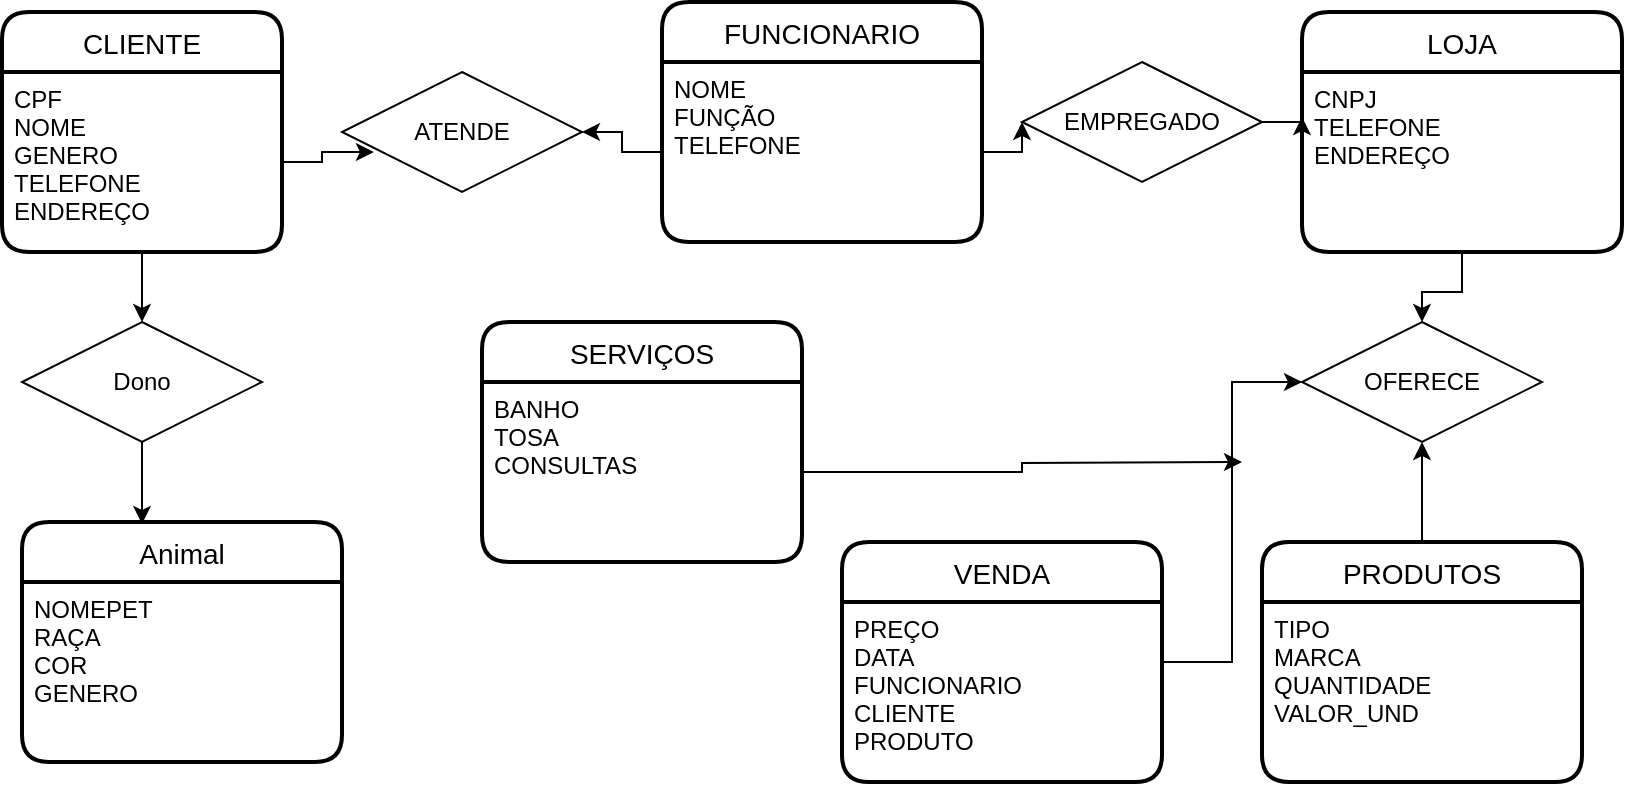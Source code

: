 <mxfile version="13.8.7" type="github">
  <diagram id="R2lEEEUBdFMjLlhIrx00" name="Page-1">
    <mxGraphModel dx="1102" dy="614" grid="1" gridSize="10" guides="1" tooltips="1" connect="1" arrows="1" fold="1" page="1" pageScale="1" pageWidth="850" pageHeight="1100" math="0" shadow="0" extFonts="Permanent Marker^https://fonts.googleapis.com/css?family=Permanent+Marker">
      <root>
        <mxCell id="0" />
        <mxCell id="1" parent="0" />
        <mxCell id="XfD-aRzxnEFDmBdh2fPj-4" value="CLIENTE" style="swimlane;childLayout=stackLayout;horizontal=1;startSize=30;horizontalStack=0;rounded=1;fontSize=14;fontStyle=0;strokeWidth=2;resizeParent=0;resizeLast=1;shadow=0;dashed=0;align=center;" vertex="1" parent="1">
          <mxGeometry x="10" y="145" width="140" height="120" as="geometry" />
        </mxCell>
        <mxCell id="XfD-aRzxnEFDmBdh2fPj-5" value="CPF&#xa;NOME&#xa;GENERO&#xa;TELEFONE&#xa;ENDEREÇO" style="align=left;strokeColor=none;fillColor=none;spacingLeft=4;fontSize=12;verticalAlign=top;resizable=0;rotatable=0;part=1;" vertex="1" parent="XfD-aRzxnEFDmBdh2fPj-4">
          <mxGeometry y="30" width="140" height="90" as="geometry" />
        </mxCell>
        <mxCell id="XfD-aRzxnEFDmBdh2fPj-47" value="" style="edgeStyle=orthogonalEdgeStyle;rounded=0;orthogonalLoop=1;jettySize=auto;html=1;entryX=0.375;entryY=0.008;entryDx=0;entryDy=0;entryPerimeter=0;" edge="1" parent="1" source="XfD-aRzxnEFDmBdh2fPj-6" target="XfD-aRzxnEFDmBdh2fPj-7">
          <mxGeometry relative="1" as="geometry" />
        </mxCell>
        <mxCell id="XfD-aRzxnEFDmBdh2fPj-6" value="Dono" style="shape=rhombus;perimeter=rhombusPerimeter;whiteSpace=wrap;html=1;align=center;" vertex="1" parent="1">
          <mxGeometry x="20" y="300" width="120" height="60" as="geometry" />
        </mxCell>
        <mxCell id="XfD-aRzxnEFDmBdh2fPj-7" value="Animal" style="swimlane;childLayout=stackLayout;horizontal=1;startSize=30;horizontalStack=0;rounded=1;fontSize=14;fontStyle=0;strokeWidth=2;resizeParent=0;resizeLast=1;shadow=0;dashed=0;align=center;" vertex="1" parent="1">
          <mxGeometry x="20" y="400" width="160" height="120" as="geometry" />
        </mxCell>
        <mxCell id="XfD-aRzxnEFDmBdh2fPj-8" value="NOMEPET&#xa;RAÇA&#xa;COR&#xa;GENERO" style="align=left;strokeColor=none;fillColor=none;spacingLeft=4;fontSize=12;verticalAlign=top;resizable=0;rotatable=0;part=1;" vertex="1" parent="XfD-aRzxnEFDmBdh2fPj-7">
          <mxGeometry y="30" width="160" height="90" as="geometry" />
        </mxCell>
        <mxCell id="XfD-aRzxnEFDmBdh2fPj-46" value="" style="whiteSpace=wrap;html=1;" vertex="1" parent="XfD-aRzxnEFDmBdh2fPj-7">
          <mxGeometry y="120" width="160" as="geometry" />
        </mxCell>
        <mxCell id="XfD-aRzxnEFDmBdh2fPj-17" value="ATENDE" style="shape=rhombus;perimeter=rhombusPerimeter;whiteSpace=wrap;html=1;align=center;" vertex="1" parent="1">
          <mxGeometry x="180" y="175" width="120" height="60" as="geometry" />
        </mxCell>
        <mxCell id="XfD-aRzxnEFDmBdh2fPj-44" value="" style="edgeStyle=orthogonalEdgeStyle;rounded=0;orthogonalLoop=1;jettySize=auto;html=1;entryX=0;entryY=0.25;entryDx=0;entryDy=0;" edge="1" parent="1" source="XfD-aRzxnEFDmBdh2fPj-24" target="XfD-aRzxnEFDmBdh2fPj-29">
          <mxGeometry relative="1" as="geometry" />
        </mxCell>
        <mxCell id="XfD-aRzxnEFDmBdh2fPj-24" value="EMPREGADO" style="shape=rhombus;perimeter=rhombusPerimeter;whiteSpace=wrap;html=1;align=center;" vertex="1" parent="1">
          <mxGeometry x="520" y="170" width="120" height="60" as="geometry" />
        </mxCell>
        <mxCell id="XfD-aRzxnEFDmBdh2fPj-25" value="FUNCIONARIO" style="swimlane;childLayout=stackLayout;horizontal=1;startSize=30;horizontalStack=0;rounded=1;fontSize=14;fontStyle=0;strokeWidth=2;resizeParent=0;resizeLast=1;shadow=0;dashed=0;align=center;" vertex="1" parent="1">
          <mxGeometry x="340" y="140" width="160" height="120" as="geometry" />
        </mxCell>
        <mxCell id="XfD-aRzxnEFDmBdh2fPj-26" value="NOME&#xa;FUNÇÃO&#xa;TELEFONE" style="align=left;strokeColor=none;fillColor=none;spacingLeft=4;fontSize=12;verticalAlign=top;resizable=0;rotatable=0;part=1;" vertex="1" parent="XfD-aRzxnEFDmBdh2fPj-25">
          <mxGeometry y="30" width="160" height="90" as="geometry" />
        </mxCell>
        <mxCell id="XfD-aRzxnEFDmBdh2fPj-27" value="OFERECE" style="shape=rhombus;perimeter=rhombusPerimeter;whiteSpace=wrap;html=1;align=center;" vertex="1" parent="1">
          <mxGeometry x="660" y="300" width="120" height="60" as="geometry" />
        </mxCell>
        <mxCell id="XfD-aRzxnEFDmBdh2fPj-28" value="LOJA" style="swimlane;childLayout=stackLayout;horizontal=1;startSize=30;horizontalStack=0;rounded=1;fontSize=14;fontStyle=0;strokeWidth=2;resizeParent=0;resizeLast=1;shadow=0;dashed=0;align=center;" vertex="1" parent="1">
          <mxGeometry x="660" y="145" width="160" height="120" as="geometry" />
        </mxCell>
        <mxCell id="XfD-aRzxnEFDmBdh2fPj-29" value="CNPJ&#xa;TELEFONE&#xa;ENDEREÇO" style="align=left;strokeColor=none;fillColor=none;spacingLeft=4;fontSize=12;verticalAlign=top;resizable=0;rotatable=0;part=1;" vertex="1" parent="XfD-aRzxnEFDmBdh2fPj-28">
          <mxGeometry y="30" width="160" height="90" as="geometry" />
        </mxCell>
        <mxCell id="XfD-aRzxnEFDmBdh2fPj-43" value="" style="whiteSpace=wrap;html=1;" vertex="1" parent="XfD-aRzxnEFDmBdh2fPj-28">
          <mxGeometry y="120" width="160" as="geometry" />
        </mxCell>
        <mxCell id="XfD-aRzxnEFDmBdh2fPj-50" value="" style="edgeStyle=orthogonalEdgeStyle;rounded=0;orthogonalLoop=1;jettySize=auto;html=1;" edge="1" parent="1" source="XfD-aRzxnEFDmBdh2fPj-30" target="XfD-aRzxnEFDmBdh2fPj-27">
          <mxGeometry relative="1" as="geometry" />
        </mxCell>
        <mxCell id="XfD-aRzxnEFDmBdh2fPj-30" value="PRODUTOS" style="swimlane;childLayout=stackLayout;horizontal=1;startSize=30;horizontalStack=0;rounded=1;fontSize=14;fontStyle=0;strokeWidth=2;resizeParent=0;resizeLast=1;shadow=0;dashed=0;align=center;" vertex="1" parent="1">
          <mxGeometry x="640" y="410" width="160" height="120" as="geometry" />
        </mxCell>
        <mxCell id="XfD-aRzxnEFDmBdh2fPj-31" value="TIPO&#xa;MARCA&#xa;QUANTIDADE&#xa;VALOR_UND&#xa;" style="align=left;strokeColor=none;fillColor=none;spacingLeft=4;fontSize=12;verticalAlign=top;resizable=0;rotatable=0;part=1;" vertex="1" parent="XfD-aRzxnEFDmBdh2fPj-30">
          <mxGeometry y="30" width="160" height="90" as="geometry" />
        </mxCell>
        <mxCell id="XfD-aRzxnEFDmBdh2fPj-33" value="SERVIÇOS" style="swimlane;childLayout=stackLayout;horizontal=1;startSize=30;horizontalStack=0;rounded=1;fontSize=14;fontStyle=0;strokeWidth=2;resizeParent=0;resizeLast=1;shadow=0;dashed=0;align=center;" vertex="1" parent="1">
          <mxGeometry x="250" y="300" width="160" height="120" as="geometry" />
        </mxCell>
        <mxCell id="XfD-aRzxnEFDmBdh2fPj-34" value="BANHO&#xa;TOSA&#xa;CONSULTAS" style="align=left;strokeColor=none;fillColor=none;spacingLeft=4;fontSize=12;verticalAlign=top;resizable=0;rotatable=0;part=1;" vertex="1" parent="XfD-aRzxnEFDmBdh2fPj-33">
          <mxGeometry y="30" width="160" height="90" as="geometry" />
        </mxCell>
        <mxCell id="XfD-aRzxnEFDmBdh2fPj-36" value="" style="edgeStyle=orthogonalEdgeStyle;rounded=0;orthogonalLoop=1;jettySize=auto;html=1;" edge="1" parent="1" source="XfD-aRzxnEFDmBdh2fPj-29" target="XfD-aRzxnEFDmBdh2fPj-27">
          <mxGeometry relative="1" as="geometry" />
        </mxCell>
        <mxCell id="XfD-aRzxnEFDmBdh2fPj-40" style="edgeStyle=orthogonalEdgeStyle;rounded=0;orthogonalLoop=1;jettySize=auto;html=1;exitX=1;exitY=0.5;exitDx=0;exitDy=0;entryX=0.133;entryY=0.667;entryDx=0;entryDy=0;entryPerimeter=0;" edge="1" parent="1" source="XfD-aRzxnEFDmBdh2fPj-5" target="XfD-aRzxnEFDmBdh2fPj-17">
          <mxGeometry relative="1" as="geometry" />
        </mxCell>
        <mxCell id="XfD-aRzxnEFDmBdh2fPj-41" value="" style="edgeStyle=orthogonalEdgeStyle;rounded=0;orthogonalLoop=1;jettySize=auto;html=1;" edge="1" parent="1" source="XfD-aRzxnEFDmBdh2fPj-26" target="XfD-aRzxnEFDmBdh2fPj-17">
          <mxGeometry relative="1" as="geometry" />
        </mxCell>
        <mxCell id="XfD-aRzxnEFDmBdh2fPj-42" value="" style="edgeStyle=orthogonalEdgeStyle;rounded=0;orthogonalLoop=1;jettySize=auto;html=1;" edge="1" parent="1" source="XfD-aRzxnEFDmBdh2fPj-26" target="XfD-aRzxnEFDmBdh2fPj-24">
          <mxGeometry relative="1" as="geometry" />
        </mxCell>
        <mxCell id="XfD-aRzxnEFDmBdh2fPj-45" value="" style="edgeStyle=orthogonalEdgeStyle;rounded=0;orthogonalLoop=1;jettySize=auto;html=1;" edge="1" parent="1" source="XfD-aRzxnEFDmBdh2fPj-5" target="XfD-aRzxnEFDmBdh2fPj-6">
          <mxGeometry relative="1" as="geometry" />
        </mxCell>
        <mxCell id="XfD-aRzxnEFDmBdh2fPj-56" value="" style="edgeStyle=orthogonalEdgeStyle;rounded=0;orthogonalLoop=1;jettySize=auto;html=1;entryX=0;entryY=0.5;entryDx=0;entryDy=0;" edge="1" parent="1" source="XfD-aRzxnEFDmBdh2fPj-53" target="XfD-aRzxnEFDmBdh2fPj-27">
          <mxGeometry relative="1" as="geometry">
            <mxPoint x="540" y="330" as="targetPoint" />
          </mxGeometry>
        </mxCell>
        <mxCell id="XfD-aRzxnEFDmBdh2fPj-53" value="VENDA" style="swimlane;childLayout=stackLayout;horizontal=1;startSize=30;horizontalStack=0;rounded=1;fontSize=14;fontStyle=0;strokeWidth=2;resizeParent=0;resizeLast=1;shadow=0;dashed=0;align=center;" vertex="1" parent="1">
          <mxGeometry x="430" y="410" width="160" height="120" as="geometry" />
        </mxCell>
        <mxCell id="XfD-aRzxnEFDmBdh2fPj-54" value="PREÇO&#xa;DATA&#xa;FUNCIONARIO&#xa;CLIENTE&#xa;PRODUTO" style="align=left;strokeColor=none;fillColor=none;spacingLeft=4;fontSize=12;verticalAlign=top;resizable=0;rotatable=0;part=1;" vertex="1" parent="XfD-aRzxnEFDmBdh2fPj-53">
          <mxGeometry y="30" width="160" height="90" as="geometry" />
        </mxCell>
        <mxCell id="XfD-aRzxnEFDmBdh2fPj-57" value="" style="edgeStyle=orthogonalEdgeStyle;rounded=0;orthogonalLoop=1;jettySize=auto;html=1;" edge="1" parent="1" source="XfD-aRzxnEFDmBdh2fPj-34">
          <mxGeometry relative="1" as="geometry">
            <mxPoint x="630" y="370" as="targetPoint" />
          </mxGeometry>
        </mxCell>
      </root>
    </mxGraphModel>
  </diagram>
</mxfile>
